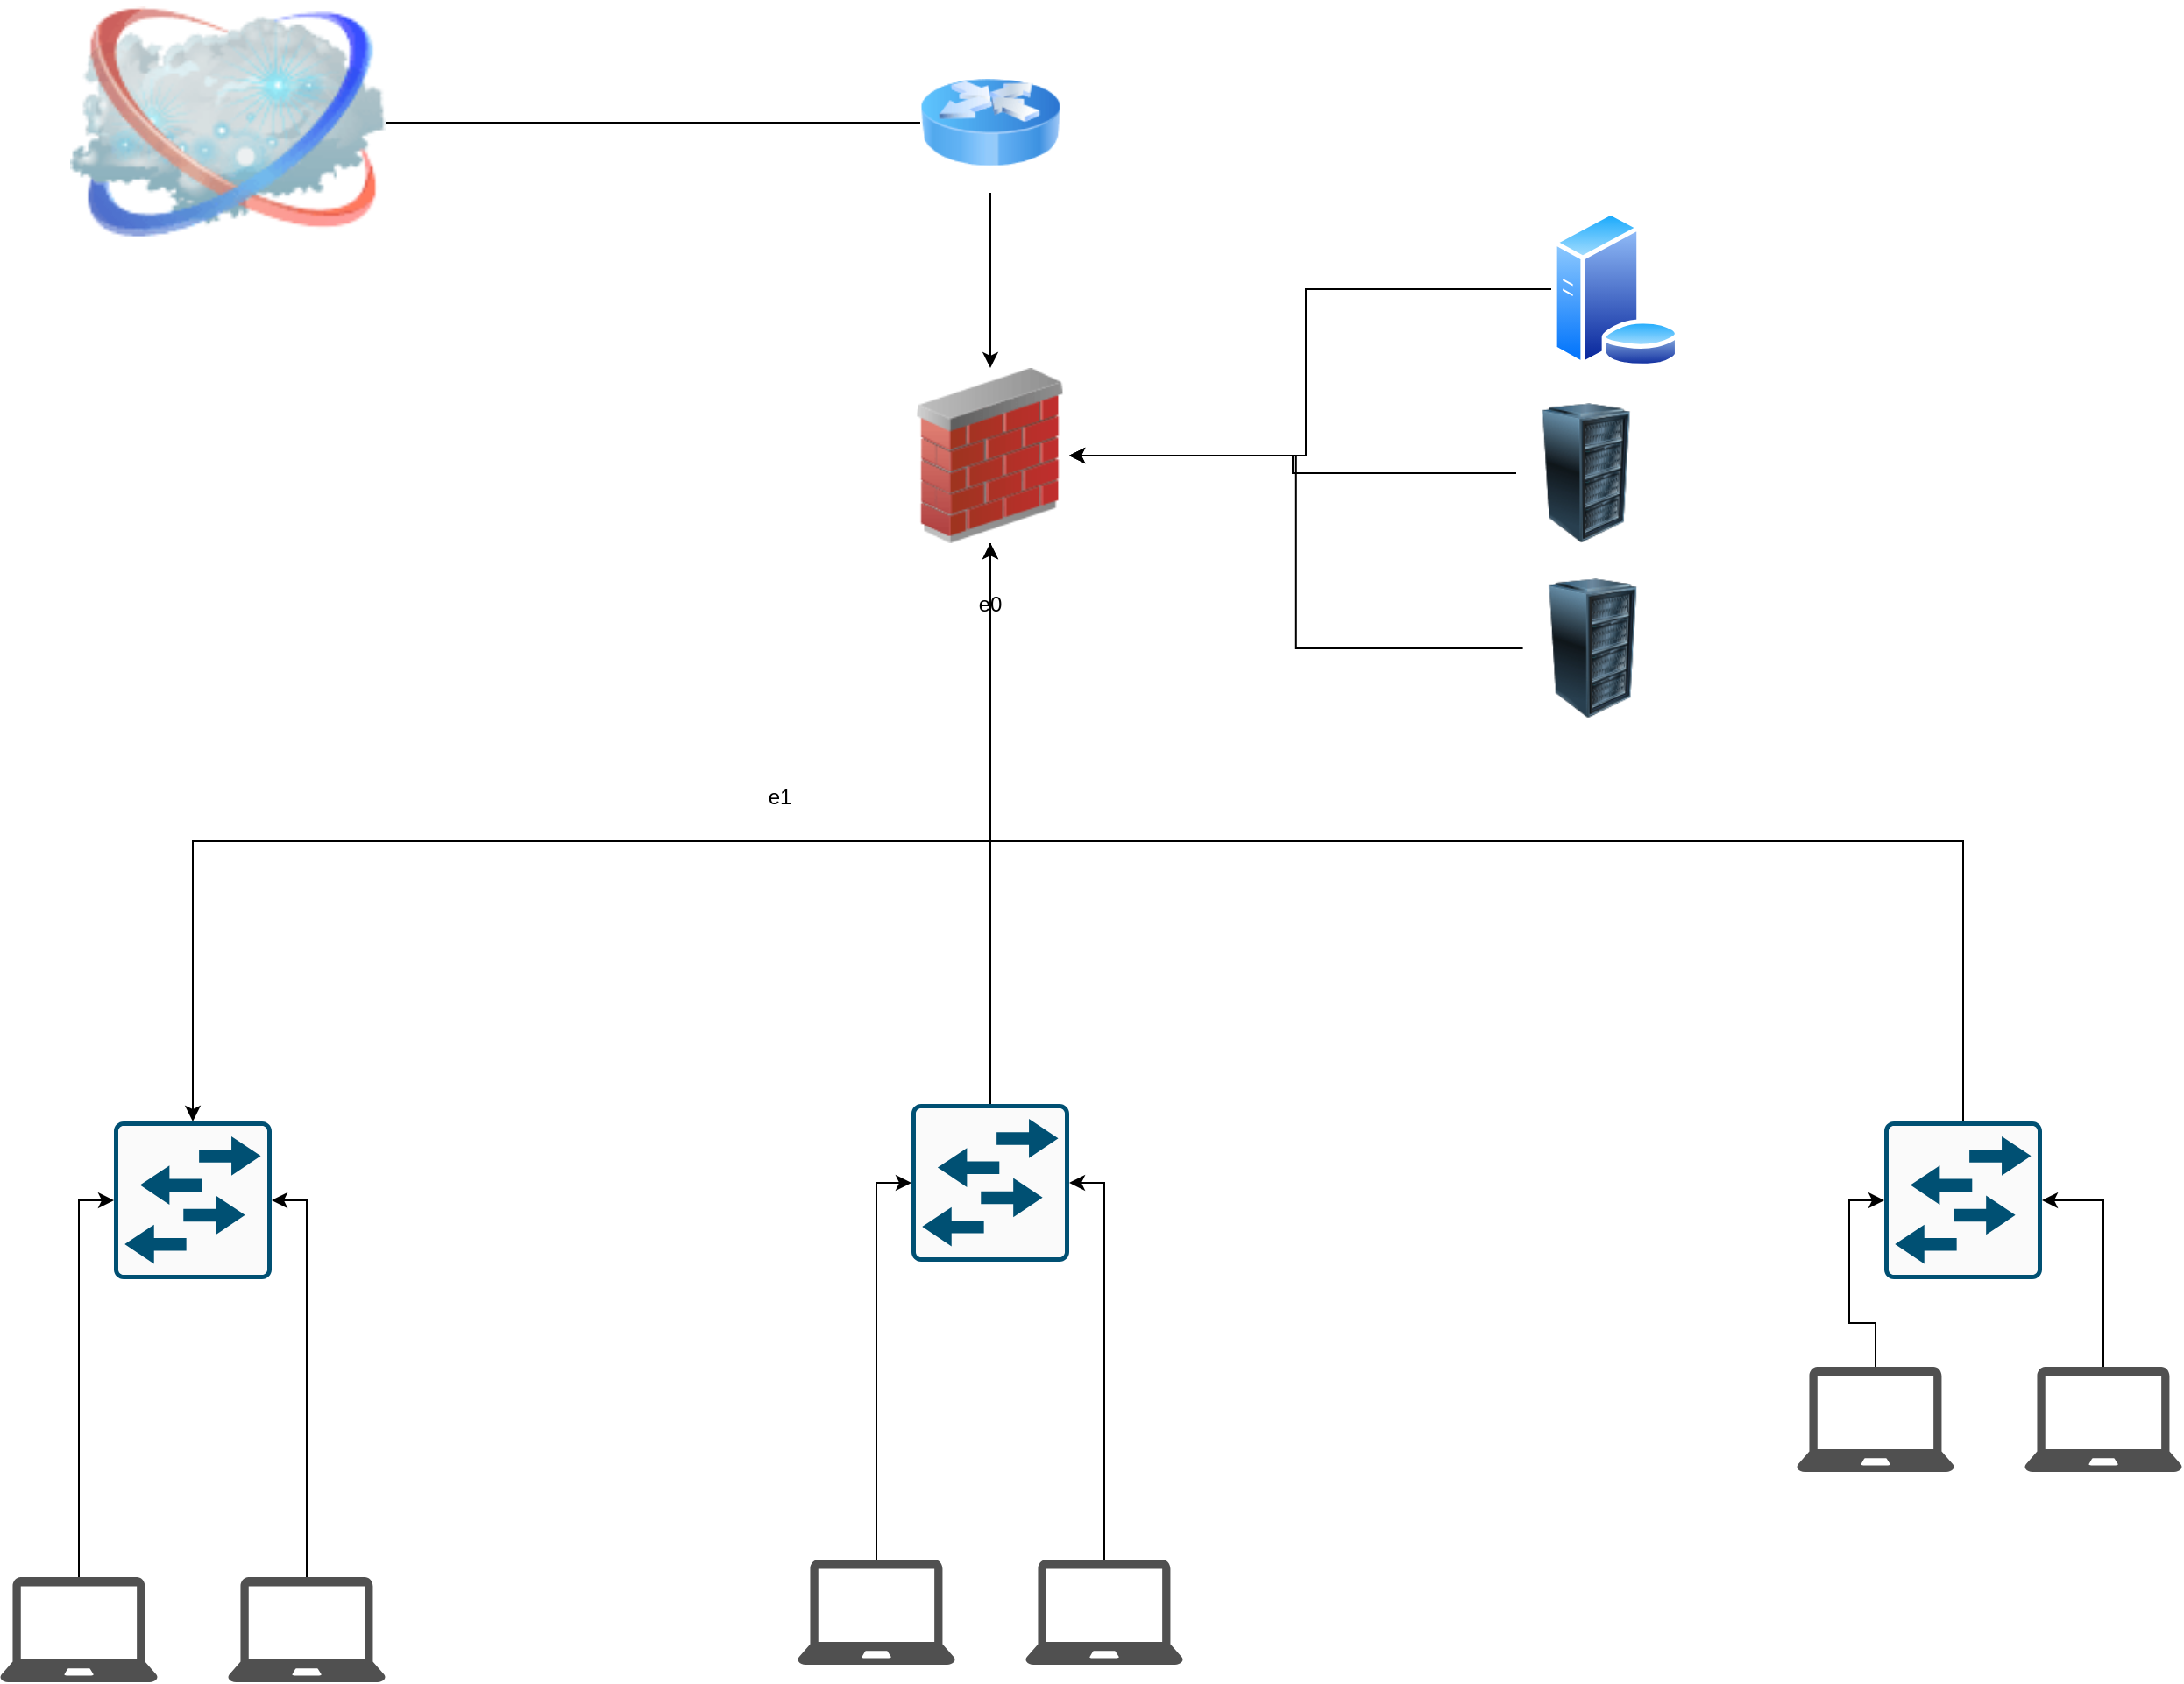 <mxfile version="15.5.6" type="github">
  <diagram id="uYzDPYRhWdToXK-8ippb" name="Page-1">
    <mxGraphModel dx="2031" dy="3413" grid="1" gridSize="10" guides="1" tooltips="1" connect="1" arrows="1" fold="1" page="1" pageScale="1" pageWidth="1654" pageHeight="2336" math="0" shadow="0">
      <root>
        <mxCell id="0" />
        <mxCell id="1" parent="0" />
        <mxCell id="xukfd7Kukuw7-Rz4b1BP-20" style="edgeStyle=orthogonalEdgeStyle;rounded=0;orthogonalLoop=1;jettySize=auto;html=1;exitX=0.5;exitY=1;exitDx=0;exitDy=0;entryX=0.5;entryY=0;entryDx=0;entryDy=0;entryPerimeter=0;" parent="1" source="xukfd7Kukuw7-Rz4b1BP-1" target="xukfd7Kukuw7-Rz4b1BP-7" edge="1">
          <mxGeometry relative="1" as="geometry">
            <Array as="points">
              <mxPoint x="710" y="240" />
              <mxPoint x="255" y="240" />
            </Array>
          </mxGeometry>
        </mxCell>
        <mxCell id="xukfd7Kukuw7-Rz4b1BP-1" value="" style="image;html=1;image=img/lib/clip_art/networking/Firewall_02_128x128.png" parent="1" vertex="1">
          <mxGeometry x="665" y="-30" width="90" height="100" as="geometry" />
        </mxCell>
        <mxCell id="xukfd7Kukuw7-Rz4b1BP-21" style="edgeStyle=orthogonalEdgeStyle;rounded=0;orthogonalLoop=1;jettySize=auto;html=1;startArrow=none;" parent="1" source="Uphlx8441yvtZmsM1lB2-24" target="xukfd7Kukuw7-Rz4b1BP-1" edge="1">
          <mxGeometry relative="1" as="geometry" />
        </mxCell>
        <mxCell id="xukfd7Kukuw7-Rz4b1BP-2" value="" style="image;html=1;image=img/lib/clip_art/networking/Cloud_128x128.png" parent="1" vertex="1">
          <mxGeometry x="185" y="-240" width="180" height="140" as="geometry" />
        </mxCell>
        <mxCell id="xukfd7Kukuw7-Rz4b1BP-7" value="" style="sketch=0;points=[[0.015,0.015,0],[0.985,0.015,0],[0.985,0.985,0],[0.015,0.985,0],[0.25,0,0],[0.5,0,0],[0.75,0,0],[1,0.25,0],[1,0.5,0],[1,0.75,0],[0.75,1,0],[0.5,1,0],[0.25,1,0],[0,0.75,0],[0,0.5,0],[0,0.25,0]];verticalLabelPosition=bottom;html=1;verticalAlign=top;aspect=fixed;align=center;pointerEvents=1;shape=mxgraph.cisco19.rect;prIcon=workgroup_switch;fillColor=#FAFAFA;strokeColor=#005073;" parent="1" vertex="1">
          <mxGeometry x="210" y="400" width="90" height="90" as="geometry" />
        </mxCell>
        <mxCell id="9MfnVzMxwV6kk_N2N_NQ-1" value="e0" style="text;html=1;strokeColor=none;fillColor=none;align=center;verticalAlign=middle;whiteSpace=wrap;rounded=0;strokeWidth=4;" parent="1" vertex="1">
          <mxGeometry x="680" y="90" width="60" height="30" as="geometry" />
        </mxCell>
        <mxCell id="9MfnVzMxwV6kk_N2N_NQ-2" value="e1" style="text;html=1;strokeColor=none;fillColor=none;align=center;verticalAlign=middle;whiteSpace=wrap;rounded=0;strokeWidth=4;" parent="1" vertex="1">
          <mxGeometry x="560" y="200" width="60" height="30" as="geometry" />
        </mxCell>
        <mxCell id="Uphlx8441yvtZmsM1lB2-2" style="edgeStyle=orthogonalEdgeStyle;rounded=0;orthogonalLoop=1;jettySize=auto;html=1;entryX=0.5;entryY=1;entryDx=0;entryDy=0;" edge="1" parent="1" source="Uphlx8441yvtZmsM1lB2-1" target="xukfd7Kukuw7-Rz4b1BP-1">
          <mxGeometry relative="1" as="geometry" />
        </mxCell>
        <mxCell id="Uphlx8441yvtZmsM1lB2-1" value="" style="sketch=0;points=[[0.015,0.015,0],[0.985,0.015,0],[0.985,0.985,0],[0.015,0.985,0],[0.25,0,0],[0.5,0,0],[0.75,0,0],[1,0.25,0],[1,0.5,0],[1,0.75,0],[0.75,1,0],[0.5,1,0],[0.25,1,0],[0,0.75,0],[0,0.5,0],[0,0.25,0]];verticalLabelPosition=bottom;html=1;verticalAlign=top;aspect=fixed;align=center;pointerEvents=1;shape=mxgraph.cisco19.rect;prIcon=workgroup_switch;fillColor=#FAFAFA;strokeColor=#005073;" vertex="1" parent="1">
          <mxGeometry x="665" y="390" width="90" height="90" as="geometry" />
        </mxCell>
        <mxCell id="Uphlx8441yvtZmsM1lB2-4" style="edgeStyle=orthogonalEdgeStyle;rounded=0;orthogonalLoop=1;jettySize=auto;html=1;" edge="1" parent="1" source="Uphlx8441yvtZmsM1lB2-3" target="xukfd7Kukuw7-Rz4b1BP-1">
          <mxGeometry relative="1" as="geometry">
            <mxPoint x="840" y="240" as="targetPoint" />
            <Array as="points">
              <mxPoint x="1265" y="240" />
              <mxPoint x="710" y="240" />
            </Array>
          </mxGeometry>
        </mxCell>
        <mxCell id="Uphlx8441yvtZmsM1lB2-3" value="" style="sketch=0;points=[[0.015,0.015,0],[0.985,0.015,0],[0.985,0.985,0],[0.015,0.985,0],[0.25,0,0],[0.5,0,0],[0.75,0,0],[1,0.25,0],[1,0.5,0],[1,0.75,0],[0.75,1,0],[0.5,1,0],[0.25,1,0],[0,0.75,0],[0,0.5,0],[0,0.25,0]];verticalLabelPosition=bottom;html=1;verticalAlign=top;aspect=fixed;align=center;pointerEvents=1;shape=mxgraph.cisco19.rect;prIcon=workgroup_switch;fillColor=#FAFAFA;strokeColor=#005073;" vertex="1" parent="1">
          <mxGeometry x="1220" y="400" width="90" height="90" as="geometry" />
        </mxCell>
        <mxCell id="Uphlx8441yvtZmsM1lB2-12" style="edgeStyle=orthogonalEdgeStyle;rounded=0;orthogonalLoop=1;jettySize=auto;html=1;entryX=0;entryY=0.5;entryDx=0;entryDy=0;entryPerimeter=0;" edge="1" parent="1" source="Uphlx8441yvtZmsM1lB2-5" target="xukfd7Kukuw7-Rz4b1BP-7">
          <mxGeometry relative="1" as="geometry" />
        </mxCell>
        <mxCell id="Uphlx8441yvtZmsM1lB2-5" value="" style="sketch=0;pointerEvents=1;shadow=0;dashed=0;html=1;strokeColor=none;fillColor=#505050;labelPosition=center;verticalLabelPosition=bottom;verticalAlign=top;outlineConnect=0;align=center;shape=mxgraph.office.devices.laptop;" vertex="1" parent="1">
          <mxGeometry x="145" y="660" width="90" height="60" as="geometry" />
        </mxCell>
        <mxCell id="Uphlx8441yvtZmsM1lB2-13" style="edgeStyle=orthogonalEdgeStyle;rounded=0;orthogonalLoop=1;jettySize=auto;html=1;entryX=1;entryY=0.5;entryDx=0;entryDy=0;entryPerimeter=0;" edge="1" parent="1" source="Uphlx8441yvtZmsM1lB2-6" target="xukfd7Kukuw7-Rz4b1BP-7">
          <mxGeometry relative="1" as="geometry" />
        </mxCell>
        <mxCell id="Uphlx8441yvtZmsM1lB2-6" value="" style="sketch=0;pointerEvents=1;shadow=0;dashed=0;html=1;strokeColor=none;fillColor=#505050;labelPosition=center;verticalLabelPosition=bottom;verticalAlign=top;outlineConnect=0;align=center;shape=mxgraph.office.devices.laptop;" vertex="1" parent="1">
          <mxGeometry x="275" y="660" width="90" height="60" as="geometry" />
        </mxCell>
        <mxCell id="Uphlx8441yvtZmsM1lB2-14" style="edgeStyle=orthogonalEdgeStyle;rounded=0;orthogonalLoop=1;jettySize=auto;html=1;entryX=0;entryY=0.5;entryDx=0;entryDy=0;entryPerimeter=0;" edge="1" parent="1" source="Uphlx8441yvtZmsM1lB2-8" target="Uphlx8441yvtZmsM1lB2-1">
          <mxGeometry relative="1" as="geometry" />
        </mxCell>
        <mxCell id="Uphlx8441yvtZmsM1lB2-8" value="" style="sketch=0;pointerEvents=1;shadow=0;dashed=0;html=1;strokeColor=none;fillColor=#505050;labelPosition=center;verticalLabelPosition=bottom;verticalAlign=top;outlineConnect=0;align=center;shape=mxgraph.office.devices.laptop;" vertex="1" parent="1">
          <mxGeometry x="600" y="650" width="90" height="60" as="geometry" />
        </mxCell>
        <mxCell id="Uphlx8441yvtZmsM1lB2-15" style="edgeStyle=orthogonalEdgeStyle;rounded=0;orthogonalLoop=1;jettySize=auto;html=1;entryX=1;entryY=0.5;entryDx=0;entryDy=0;entryPerimeter=0;" edge="1" parent="1" source="Uphlx8441yvtZmsM1lB2-9" target="Uphlx8441yvtZmsM1lB2-1">
          <mxGeometry relative="1" as="geometry" />
        </mxCell>
        <mxCell id="Uphlx8441yvtZmsM1lB2-9" value="" style="sketch=0;pointerEvents=1;shadow=0;dashed=0;html=1;strokeColor=none;fillColor=#505050;labelPosition=center;verticalLabelPosition=bottom;verticalAlign=top;outlineConnect=0;align=center;shape=mxgraph.office.devices.laptop;" vertex="1" parent="1">
          <mxGeometry x="730" y="650" width="90" height="60" as="geometry" />
        </mxCell>
        <mxCell id="Uphlx8441yvtZmsM1lB2-16" style="edgeStyle=orthogonalEdgeStyle;rounded=0;orthogonalLoop=1;jettySize=auto;html=1;entryX=0;entryY=0.5;entryDx=0;entryDy=0;entryPerimeter=0;" edge="1" parent="1" source="Uphlx8441yvtZmsM1lB2-10" target="Uphlx8441yvtZmsM1lB2-3">
          <mxGeometry relative="1" as="geometry" />
        </mxCell>
        <mxCell id="Uphlx8441yvtZmsM1lB2-10" value="" style="sketch=0;pointerEvents=1;shadow=0;dashed=0;html=1;strokeColor=none;fillColor=#505050;labelPosition=center;verticalLabelPosition=bottom;verticalAlign=top;outlineConnect=0;align=center;shape=mxgraph.office.devices.laptop;" vertex="1" parent="1">
          <mxGeometry x="1170" y="540" width="90" height="60" as="geometry" />
        </mxCell>
        <mxCell id="Uphlx8441yvtZmsM1lB2-17" style="edgeStyle=orthogonalEdgeStyle;rounded=0;orthogonalLoop=1;jettySize=auto;html=1;entryX=1;entryY=0.5;entryDx=0;entryDy=0;entryPerimeter=0;" edge="1" parent="1" source="Uphlx8441yvtZmsM1lB2-11" target="Uphlx8441yvtZmsM1lB2-3">
          <mxGeometry relative="1" as="geometry" />
        </mxCell>
        <mxCell id="Uphlx8441yvtZmsM1lB2-11" value="" style="sketch=0;pointerEvents=1;shadow=0;dashed=0;html=1;strokeColor=none;fillColor=#505050;labelPosition=center;verticalLabelPosition=bottom;verticalAlign=top;outlineConnect=0;align=center;shape=mxgraph.office.devices.laptop;" vertex="1" parent="1">
          <mxGeometry x="1300" y="540" width="90" height="60" as="geometry" />
        </mxCell>
        <mxCell id="Uphlx8441yvtZmsM1lB2-19" style="edgeStyle=orthogonalEdgeStyle;rounded=0;orthogonalLoop=1;jettySize=auto;html=1;exitX=0;exitY=0.5;exitDx=0;exitDy=0;" edge="1" parent="1" source="Uphlx8441yvtZmsM1lB2-18" target="xukfd7Kukuw7-Rz4b1BP-1">
          <mxGeometry relative="1" as="geometry">
            <Array as="points">
              <mxPoint x="890" y="-75" />
              <mxPoint x="890" y="20" />
            </Array>
          </mxGeometry>
        </mxCell>
        <mxCell id="Uphlx8441yvtZmsM1lB2-18" value="" style="aspect=fixed;perimeter=ellipsePerimeter;html=1;align=center;shadow=0;dashed=0;spacingTop=3;image;image=img/lib/active_directory/database_server.svg;" vertex="1" parent="1">
          <mxGeometry x="1030" y="-120" width="73.8" height="90" as="geometry" />
        </mxCell>
        <mxCell id="Uphlx8441yvtZmsM1lB2-21" style="edgeStyle=orthogonalEdgeStyle;rounded=0;orthogonalLoop=1;jettySize=auto;html=1;" edge="1" parent="1" source="Uphlx8441yvtZmsM1lB2-20" target="xukfd7Kukuw7-Rz4b1BP-1">
          <mxGeometry relative="1" as="geometry" />
        </mxCell>
        <mxCell id="Uphlx8441yvtZmsM1lB2-20" value="" style="image;html=1;image=img/lib/clip_art/computers/Server_Rack_128x128.png" vertex="1" parent="1">
          <mxGeometry x="1010" y="-10" width="80" height="80" as="geometry" />
        </mxCell>
        <mxCell id="Uphlx8441yvtZmsM1lB2-23" style="edgeStyle=orthogonalEdgeStyle;rounded=0;orthogonalLoop=1;jettySize=auto;html=1;entryX=1;entryY=0.5;entryDx=0;entryDy=0;" edge="1" parent="1" source="Uphlx8441yvtZmsM1lB2-22" target="xukfd7Kukuw7-Rz4b1BP-1">
          <mxGeometry relative="1" as="geometry" />
        </mxCell>
        <mxCell id="Uphlx8441yvtZmsM1lB2-22" value="" style="image;html=1;image=img/lib/clip_art/computers/Server_Rack_128x128.png" vertex="1" parent="1">
          <mxGeometry x="1013.8" y="90" width="80" height="80" as="geometry" />
        </mxCell>
        <mxCell id="Uphlx8441yvtZmsM1lB2-24" value="" style="image;html=1;image=img/lib/clip_art/networking/Router_Icon_128x128.png" vertex="1" parent="1">
          <mxGeometry x="670" y="-210" width="80" height="80" as="geometry" />
        </mxCell>
        <mxCell id="Uphlx8441yvtZmsM1lB2-25" value="" style="edgeStyle=orthogonalEdgeStyle;rounded=0;orthogonalLoop=1;jettySize=auto;html=1;endArrow=none;" edge="1" parent="1" source="xukfd7Kukuw7-Rz4b1BP-2" target="Uphlx8441yvtZmsM1lB2-24">
          <mxGeometry relative="1" as="geometry">
            <mxPoint x="365" y="-170.059" as="sourcePoint" />
            <mxPoint x="710.059" y="-30.0" as="targetPoint" />
          </mxGeometry>
        </mxCell>
      </root>
    </mxGraphModel>
  </diagram>
</mxfile>
